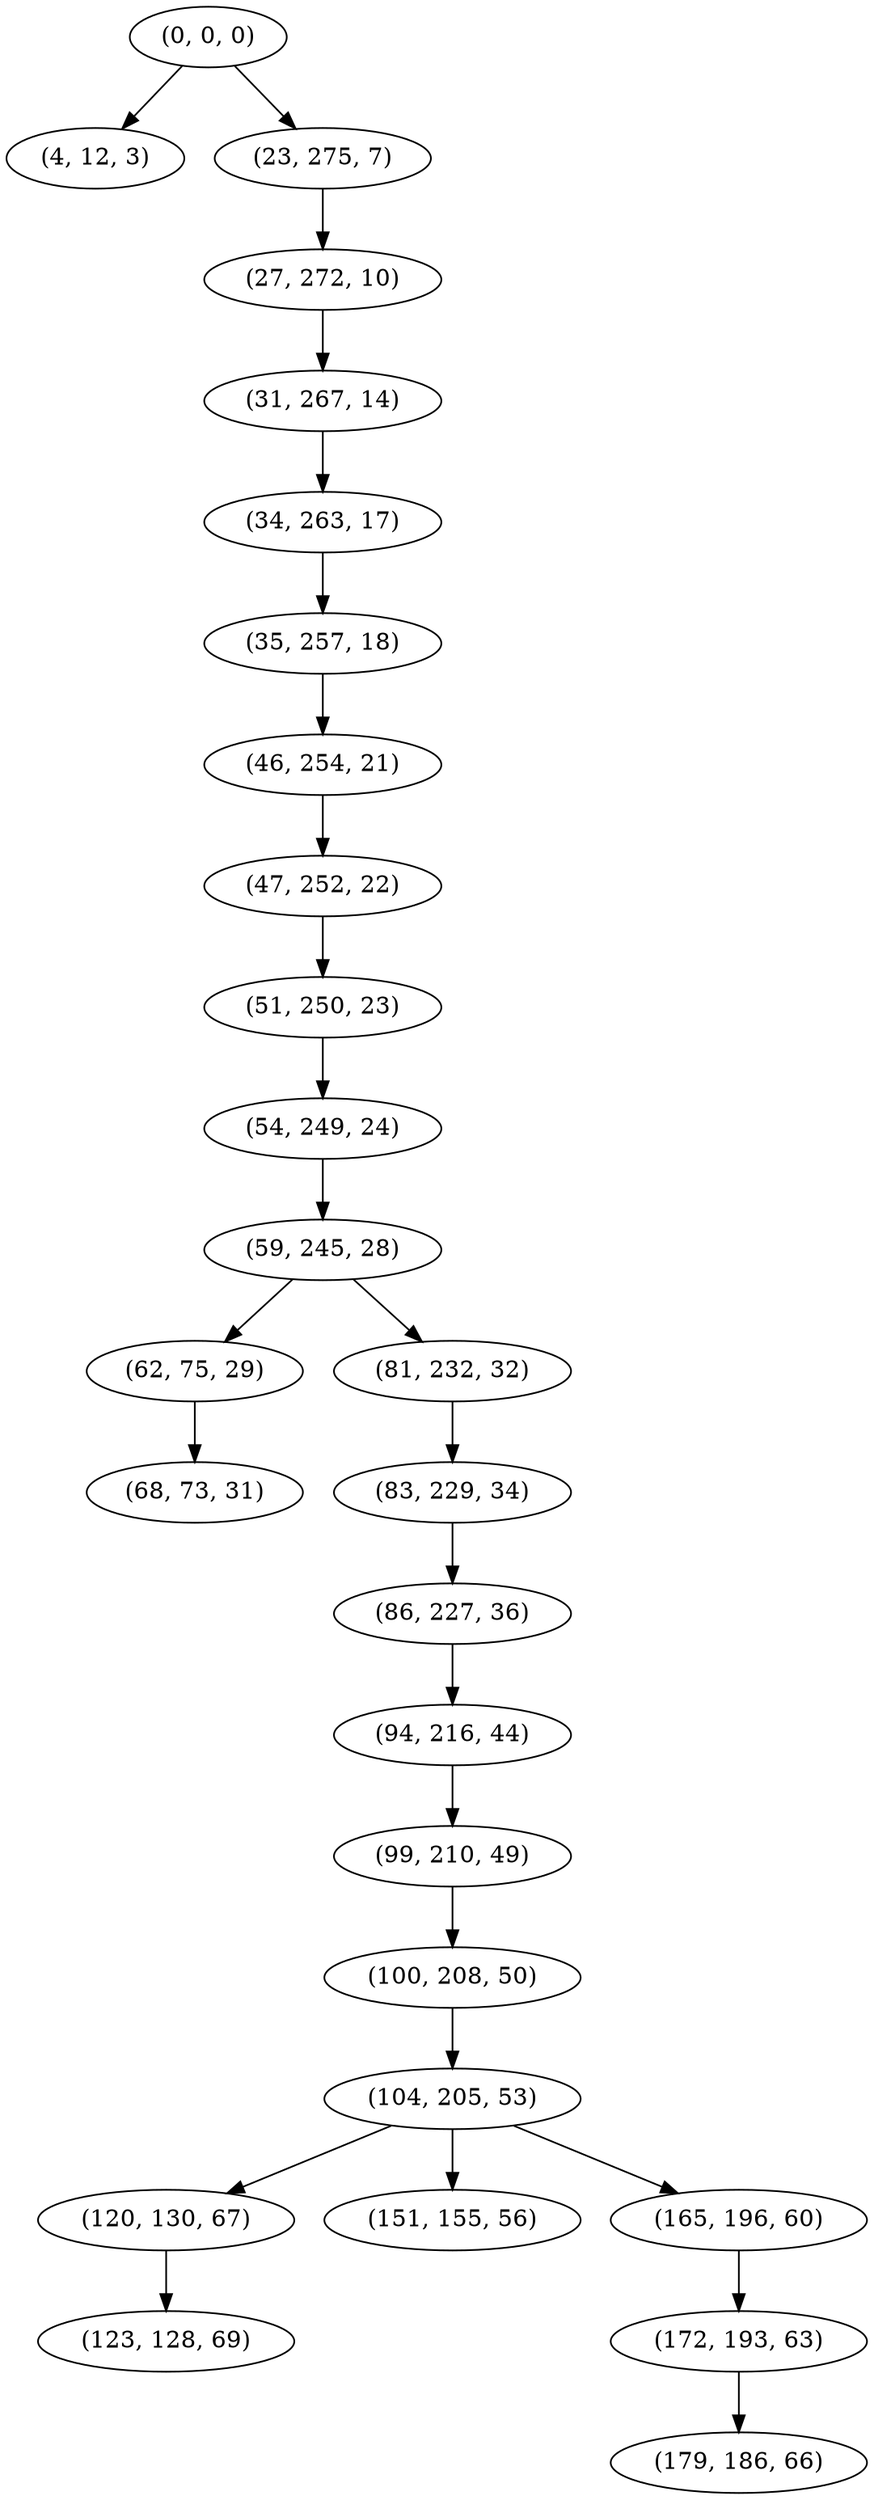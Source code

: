 digraph tree {
    "(0, 0, 0)";
    "(4, 12, 3)";
    "(23, 275, 7)";
    "(27, 272, 10)";
    "(31, 267, 14)";
    "(34, 263, 17)";
    "(35, 257, 18)";
    "(46, 254, 21)";
    "(47, 252, 22)";
    "(51, 250, 23)";
    "(54, 249, 24)";
    "(59, 245, 28)";
    "(62, 75, 29)";
    "(68, 73, 31)";
    "(81, 232, 32)";
    "(83, 229, 34)";
    "(86, 227, 36)";
    "(94, 216, 44)";
    "(99, 210, 49)";
    "(100, 208, 50)";
    "(104, 205, 53)";
    "(120, 130, 67)";
    "(123, 128, 69)";
    "(151, 155, 56)";
    "(165, 196, 60)";
    "(172, 193, 63)";
    "(179, 186, 66)";
    "(0, 0, 0)" -> "(4, 12, 3)";
    "(0, 0, 0)" -> "(23, 275, 7)";
    "(23, 275, 7)" -> "(27, 272, 10)";
    "(27, 272, 10)" -> "(31, 267, 14)";
    "(31, 267, 14)" -> "(34, 263, 17)";
    "(34, 263, 17)" -> "(35, 257, 18)";
    "(35, 257, 18)" -> "(46, 254, 21)";
    "(46, 254, 21)" -> "(47, 252, 22)";
    "(47, 252, 22)" -> "(51, 250, 23)";
    "(51, 250, 23)" -> "(54, 249, 24)";
    "(54, 249, 24)" -> "(59, 245, 28)";
    "(59, 245, 28)" -> "(62, 75, 29)";
    "(59, 245, 28)" -> "(81, 232, 32)";
    "(62, 75, 29)" -> "(68, 73, 31)";
    "(81, 232, 32)" -> "(83, 229, 34)";
    "(83, 229, 34)" -> "(86, 227, 36)";
    "(86, 227, 36)" -> "(94, 216, 44)";
    "(94, 216, 44)" -> "(99, 210, 49)";
    "(99, 210, 49)" -> "(100, 208, 50)";
    "(100, 208, 50)" -> "(104, 205, 53)";
    "(104, 205, 53)" -> "(120, 130, 67)";
    "(104, 205, 53)" -> "(151, 155, 56)";
    "(104, 205, 53)" -> "(165, 196, 60)";
    "(120, 130, 67)" -> "(123, 128, 69)";
    "(165, 196, 60)" -> "(172, 193, 63)";
    "(172, 193, 63)" -> "(179, 186, 66)";
}
